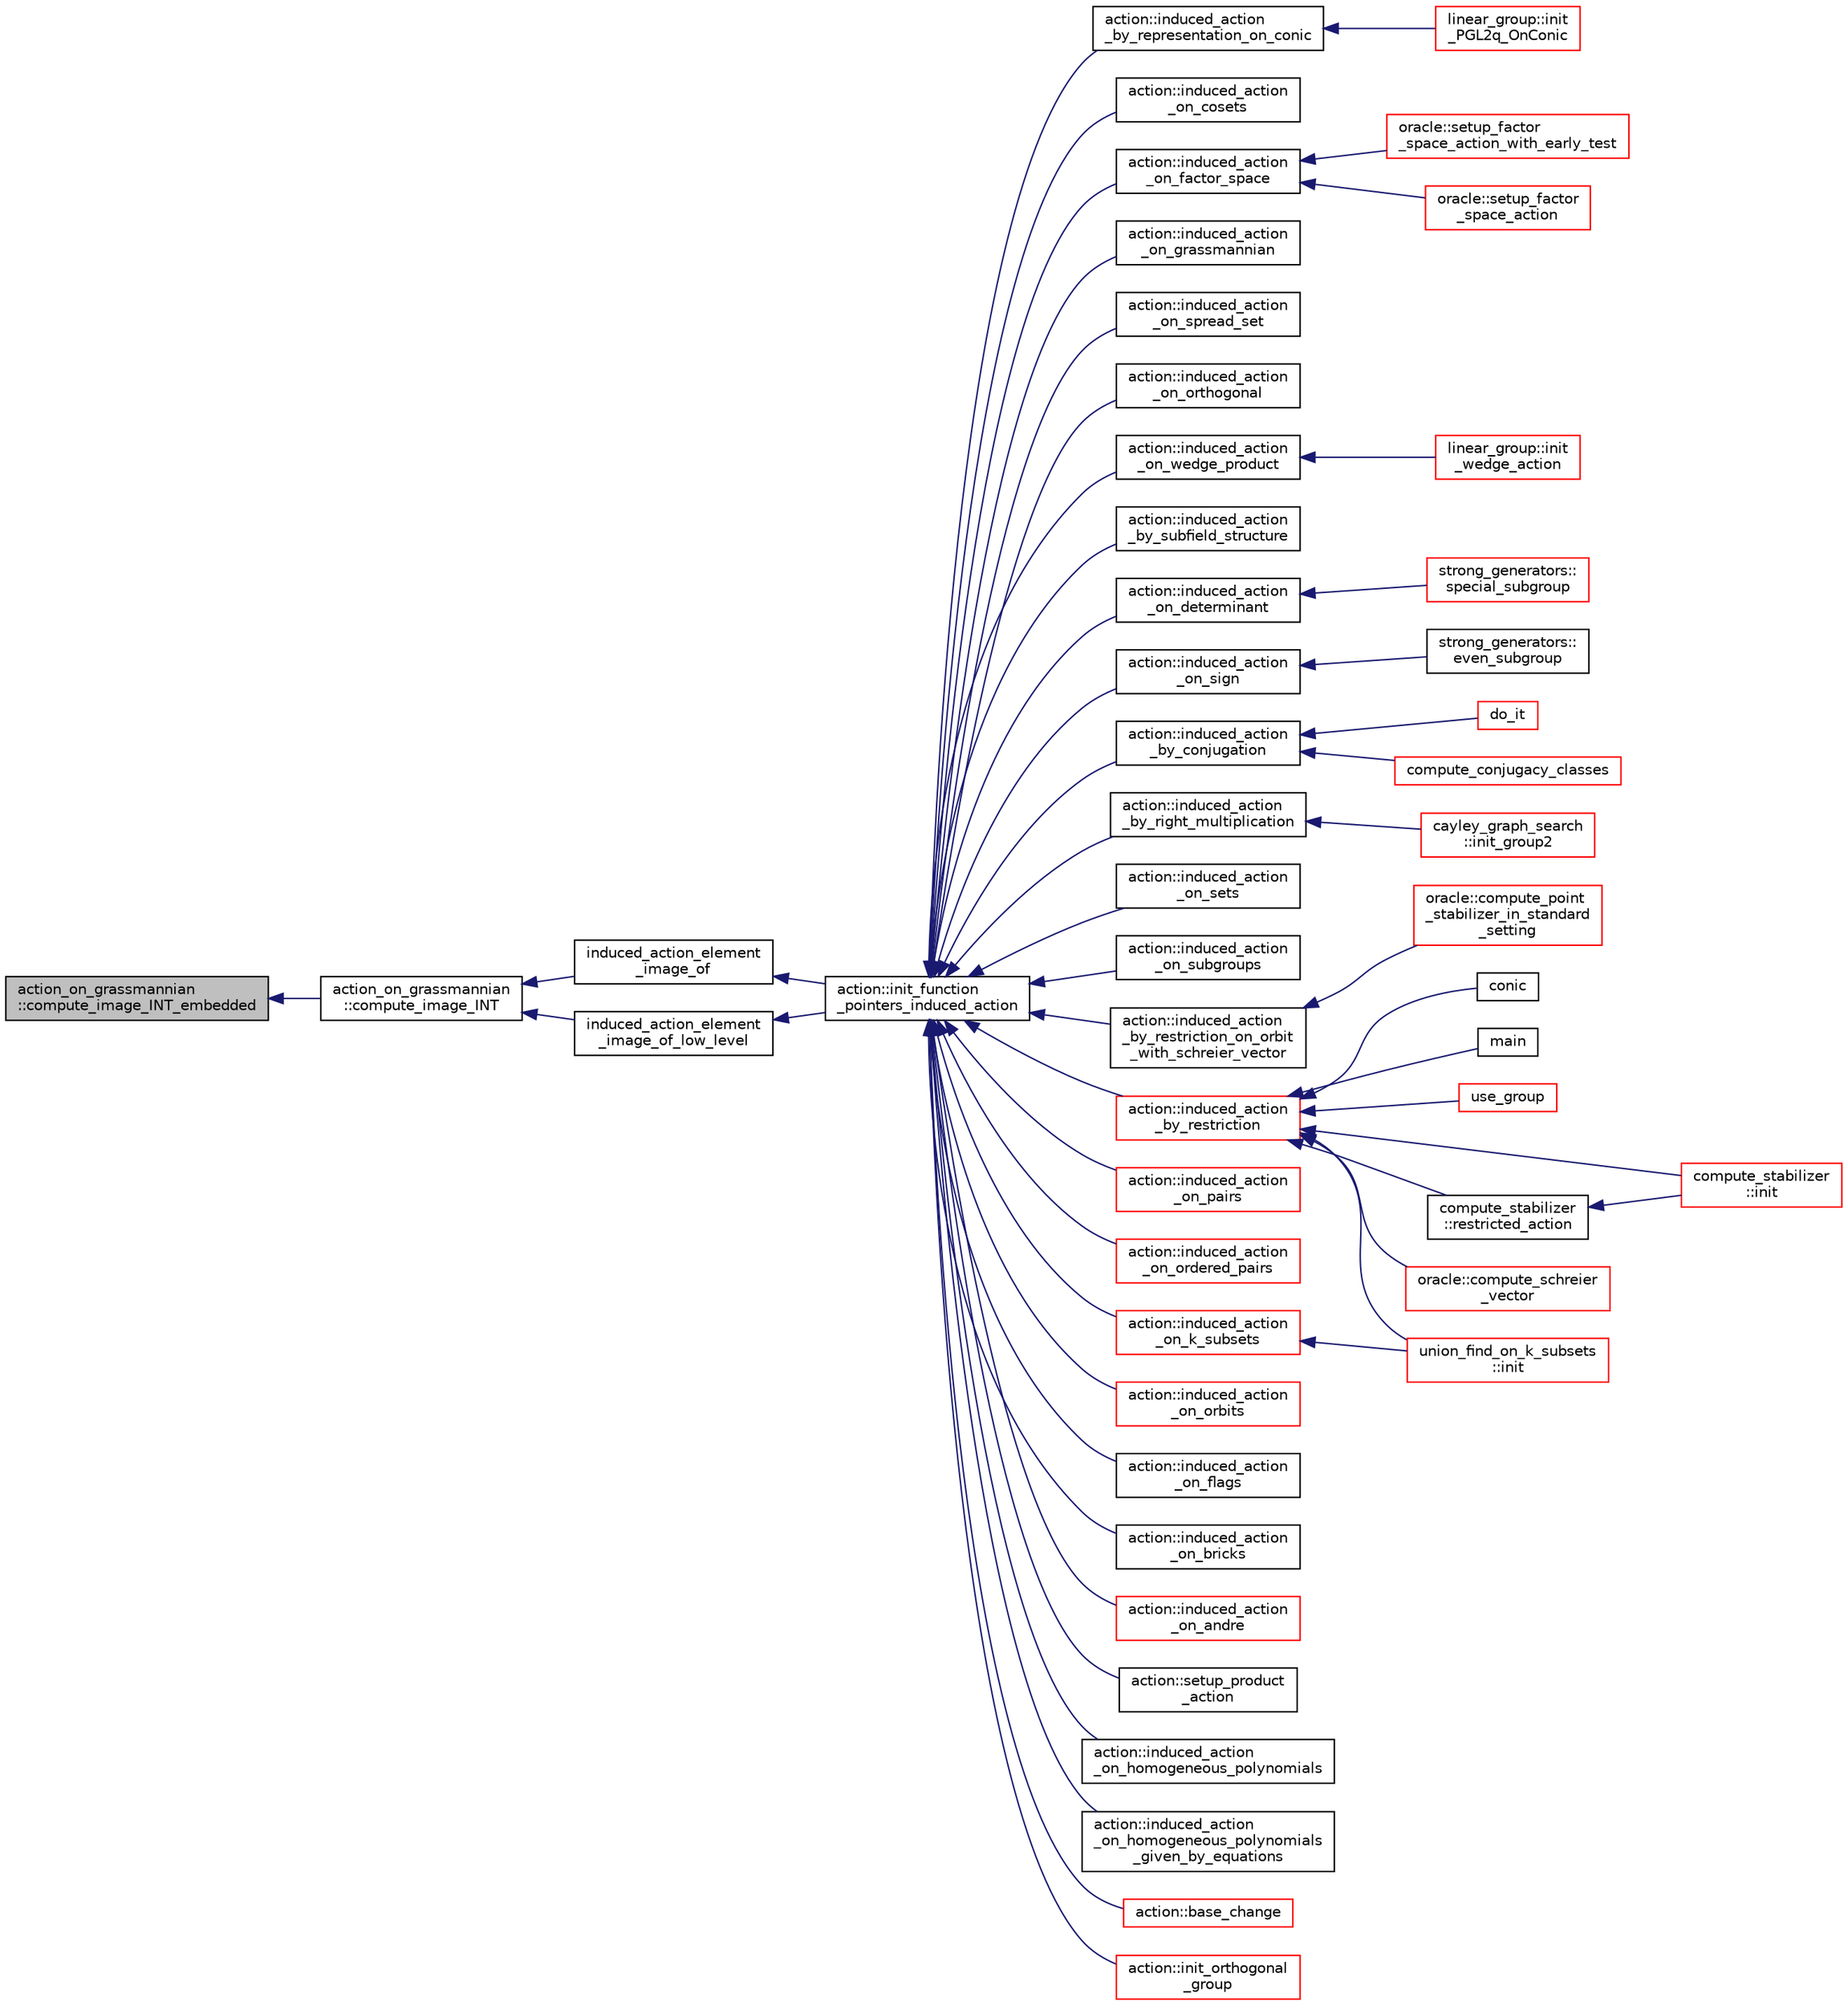 digraph "action_on_grassmannian::compute_image_INT_embedded"
{
  edge [fontname="Helvetica",fontsize="10",labelfontname="Helvetica",labelfontsize="10"];
  node [fontname="Helvetica",fontsize="10",shape=record];
  rankdir="LR";
  Node259 [label="action_on_grassmannian\l::compute_image_INT_embedded",height=0.2,width=0.4,color="black", fillcolor="grey75", style="filled", fontcolor="black"];
  Node259 -> Node260 [dir="back",color="midnightblue",fontsize="10",style="solid",fontname="Helvetica"];
  Node260 [label="action_on_grassmannian\l::compute_image_INT",height=0.2,width=0.4,color="black", fillcolor="white", style="filled",URL="$d9/ddf/classaction__on__grassmannian.html#a5379b51e0c1a96eaa1e087a8228604ca"];
  Node260 -> Node261 [dir="back",color="midnightblue",fontsize="10",style="solid",fontname="Helvetica"];
  Node261 [label="induced_action_element\l_image_of",height=0.2,width=0.4,color="black", fillcolor="white", style="filled",URL="$d3/d27/interface_8_c.html#a821850d6c3988dd122de0489cd36f0f0"];
  Node261 -> Node262 [dir="back",color="midnightblue",fontsize="10",style="solid",fontname="Helvetica"];
  Node262 [label="action::init_function\l_pointers_induced_action",height=0.2,width=0.4,color="black", fillcolor="white", style="filled",URL="$d2/d86/classaction.html#a3b9287d084b24f7a3b9532a7589c58de"];
  Node262 -> Node263 [dir="back",color="midnightblue",fontsize="10",style="solid",fontname="Helvetica"];
  Node263 [label="action::induced_action\l_by_representation_on_conic",height=0.2,width=0.4,color="black", fillcolor="white", style="filled",URL="$d2/d86/classaction.html#a228538e3f07bc186db8eb5da8b90f617"];
  Node263 -> Node264 [dir="back",color="midnightblue",fontsize="10",style="solid",fontname="Helvetica"];
  Node264 [label="linear_group::init\l_PGL2q_OnConic",height=0.2,width=0.4,color="red", fillcolor="white", style="filled",URL="$df/d5a/classlinear__group.html#a84c4d6e1849da4c6f8f096a1af2a8270"];
  Node262 -> Node271 [dir="back",color="midnightblue",fontsize="10",style="solid",fontname="Helvetica"];
  Node271 [label="action::induced_action\l_on_cosets",height=0.2,width=0.4,color="black", fillcolor="white", style="filled",URL="$d2/d86/classaction.html#acbdff5ffed42af6a01f07dffb2787237"];
  Node262 -> Node272 [dir="back",color="midnightblue",fontsize="10",style="solid",fontname="Helvetica"];
  Node272 [label="action::induced_action\l_on_factor_space",height=0.2,width=0.4,color="black", fillcolor="white", style="filled",URL="$d2/d86/classaction.html#af501ff2aa74fb6049bee5c01cd8b909b"];
  Node272 -> Node273 [dir="back",color="midnightblue",fontsize="10",style="solid",fontname="Helvetica"];
  Node273 [label="oracle::setup_factor\l_space_action_with_early_test",height=0.2,width=0.4,color="red", fillcolor="white", style="filled",URL="$d7/da7/classoracle.html#a7c26a85886666829e9727df91d2f01ad"];
  Node272 -> Node353 [dir="back",color="midnightblue",fontsize="10",style="solid",fontname="Helvetica"];
  Node353 [label="oracle::setup_factor\l_space_action",height=0.2,width=0.4,color="red", fillcolor="white", style="filled",URL="$d7/da7/classoracle.html#a181e076f112ba1f32f5fb4e8abebdb18"];
  Node262 -> Node354 [dir="back",color="midnightblue",fontsize="10",style="solid",fontname="Helvetica"];
  Node354 [label="action::induced_action\l_on_grassmannian",height=0.2,width=0.4,color="black", fillcolor="white", style="filled",URL="$d2/d86/classaction.html#a295b730ecc0b0bf30f714094fef956ea"];
  Node262 -> Node355 [dir="back",color="midnightblue",fontsize="10",style="solid",fontname="Helvetica"];
  Node355 [label="action::induced_action\l_on_spread_set",height=0.2,width=0.4,color="black", fillcolor="white", style="filled",URL="$d2/d86/classaction.html#a7c5839c650592f083dc850d81ed05a5b"];
  Node262 -> Node356 [dir="back",color="midnightblue",fontsize="10",style="solid",fontname="Helvetica"];
  Node356 [label="action::induced_action\l_on_orthogonal",height=0.2,width=0.4,color="black", fillcolor="white", style="filled",URL="$d2/d86/classaction.html#a4f191cee643a81d7f18a4d729084e945"];
  Node262 -> Node357 [dir="back",color="midnightblue",fontsize="10",style="solid",fontname="Helvetica"];
  Node357 [label="action::induced_action\l_on_wedge_product",height=0.2,width=0.4,color="black", fillcolor="white", style="filled",URL="$d2/d86/classaction.html#af13a5da25b8e8597ab695edff222fb6a"];
  Node357 -> Node358 [dir="back",color="midnightblue",fontsize="10",style="solid",fontname="Helvetica"];
  Node358 [label="linear_group::init\l_wedge_action",height=0.2,width=0.4,color="red", fillcolor="white", style="filled",URL="$df/d5a/classlinear__group.html#a16a8a2a5fdc535f2263210ca7943119e"];
  Node262 -> Node359 [dir="back",color="midnightblue",fontsize="10",style="solid",fontname="Helvetica"];
  Node359 [label="action::induced_action\l_by_subfield_structure",height=0.2,width=0.4,color="black", fillcolor="white", style="filled",URL="$d2/d86/classaction.html#add42951bdab176ceed6cc4af05dfa948"];
  Node262 -> Node360 [dir="back",color="midnightblue",fontsize="10",style="solid",fontname="Helvetica"];
  Node360 [label="action::induced_action\l_on_determinant",height=0.2,width=0.4,color="black", fillcolor="white", style="filled",URL="$d2/d86/classaction.html#aa6b9d3c2ded2cae185ee31f2200ad0b5"];
  Node360 -> Node361 [dir="back",color="midnightblue",fontsize="10",style="solid",fontname="Helvetica"];
  Node361 [label="strong_generators::\lspecial_subgroup",height=0.2,width=0.4,color="red", fillcolor="white", style="filled",URL="$dc/d09/classstrong__generators.html#a78e9e4d012bb440194e2874c40ca9e29"];
  Node262 -> Node363 [dir="back",color="midnightblue",fontsize="10",style="solid",fontname="Helvetica"];
  Node363 [label="action::induced_action\l_on_sign",height=0.2,width=0.4,color="black", fillcolor="white", style="filled",URL="$d2/d86/classaction.html#ab17b07971b94eae7c5efa21b33f643f1"];
  Node363 -> Node364 [dir="back",color="midnightblue",fontsize="10",style="solid",fontname="Helvetica"];
  Node364 [label="strong_generators::\leven_subgroup",height=0.2,width=0.4,color="black", fillcolor="white", style="filled",URL="$dc/d09/classstrong__generators.html#a8c1a171968f012ec245b0487a6af66e0"];
  Node262 -> Node365 [dir="back",color="midnightblue",fontsize="10",style="solid",fontname="Helvetica"];
  Node365 [label="action::induced_action\l_by_conjugation",height=0.2,width=0.4,color="black", fillcolor="white", style="filled",URL="$d2/d86/classaction.html#a45fb7703c6acac791acdcde339d21cc2"];
  Node365 -> Node366 [dir="back",color="midnightblue",fontsize="10",style="solid",fontname="Helvetica"];
  Node366 [label="do_it",height=0.2,width=0.4,color="red", fillcolor="white", style="filled",URL="$da/da3/burnside_8_c.html#a6a1ed4d46bdb13e56112f47f0565c25b"];
  Node365 -> Node368 [dir="back",color="midnightblue",fontsize="10",style="solid",fontname="Helvetica"];
  Node368 [label="compute_conjugacy_classes",height=0.2,width=0.4,color="red", fillcolor="white", style="filled",URL="$dc/dd4/group__actions_8h.html#a3a3f311d8e19e481707b3e54dbb35066"];
  Node262 -> Node373 [dir="back",color="midnightblue",fontsize="10",style="solid",fontname="Helvetica"];
  Node373 [label="action::induced_action\l_by_right_multiplication",height=0.2,width=0.4,color="black", fillcolor="white", style="filled",URL="$d2/d86/classaction.html#aafa2818d9d98046507e2754938be0c04"];
  Node373 -> Node374 [dir="back",color="midnightblue",fontsize="10",style="solid",fontname="Helvetica"];
  Node374 [label="cayley_graph_search\l::init_group2",height=0.2,width=0.4,color="red", fillcolor="white", style="filled",URL="$de/dae/classcayley__graph__search.html#ac765646a4795740d7ac0a9407bf35f32"];
  Node262 -> Node376 [dir="back",color="midnightblue",fontsize="10",style="solid",fontname="Helvetica"];
  Node376 [label="action::induced_action\l_on_sets",height=0.2,width=0.4,color="black", fillcolor="white", style="filled",URL="$d2/d86/classaction.html#a09639acee6b88644c103b17050cc32f1"];
  Node262 -> Node377 [dir="back",color="midnightblue",fontsize="10",style="solid",fontname="Helvetica"];
  Node377 [label="action::induced_action\l_on_subgroups",height=0.2,width=0.4,color="black", fillcolor="white", style="filled",URL="$d2/d86/classaction.html#ad0de7ea45a2a73c1b8e0f52ee3ce4610"];
  Node262 -> Node378 [dir="back",color="midnightblue",fontsize="10",style="solid",fontname="Helvetica"];
  Node378 [label="action::induced_action\l_by_restriction_on_orbit\l_with_schreier_vector",height=0.2,width=0.4,color="black", fillcolor="white", style="filled",URL="$d2/d86/classaction.html#ad3ddab72625d9bebe7ac8eaef488cf4c"];
  Node378 -> Node379 [dir="back",color="midnightblue",fontsize="10",style="solid",fontname="Helvetica"];
  Node379 [label="oracle::compute_point\l_stabilizer_in_standard\l_setting",height=0.2,width=0.4,color="red", fillcolor="white", style="filled",URL="$d7/da7/classoracle.html#afa7b2b71cd2ccbb807a740d6e1085982"];
  Node262 -> Node380 [dir="back",color="midnightblue",fontsize="10",style="solid",fontname="Helvetica"];
  Node380 [label="action::induced_action\l_by_restriction",height=0.2,width=0.4,color="red", fillcolor="white", style="filled",URL="$d2/d86/classaction.html#a37c21f74a97c921d882a308370c06357"];
  Node380 -> Node284 [dir="back",color="midnightblue",fontsize="10",style="solid",fontname="Helvetica"];
  Node284 [label="conic",height=0.2,width=0.4,color="black", fillcolor="white", style="filled",URL="$d4/de8/conic_8_c.html#a96def9474b981a9d5831a9b48d85d652"];
  Node380 -> Node381 [dir="back",color="midnightblue",fontsize="10",style="solid",fontname="Helvetica"];
  Node381 [label="main",height=0.2,width=0.4,color="black", fillcolor="white", style="filled",URL="$d5/d0d/apps_2projective__space_2polar_8_c.html#a217dbf8b442f20279ea00b898af96f52"];
  Node380 -> Node311 [dir="back",color="midnightblue",fontsize="10",style="solid",fontname="Helvetica"];
  Node311 [label="use_group",height=0.2,width=0.4,color="red", fillcolor="white", style="filled",URL="$d9/d9f/all__cliques_8_c.html#aba62531e97173264c39afe2c7857af31"];
  Node380 -> Node382 [dir="back",color="midnightblue",fontsize="10",style="solid",fontname="Helvetica"];
  Node382 [label="union_find_on_k_subsets\l::init",height=0.2,width=0.4,color="red", fillcolor="white", style="filled",URL="$d3/d1b/classunion__find__on__k__subsets.html#aad0de310a8e8df1ff78ee2eaf3ec1e54"];
  Node380 -> Node384 [dir="back",color="midnightblue",fontsize="10",style="solid",fontname="Helvetica"];
  Node384 [label="compute_stabilizer\l::init",height=0.2,width=0.4,color="red", fillcolor="white", style="filled",URL="$d8/d30/classcompute__stabilizer.html#a36a1729430f317a65559220a8206a7d7"];
  Node380 -> Node389 [dir="back",color="midnightblue",fontsize="10",style="solid",fontname="Helvetica"];
  Node389 [label="compute_stabilizer\l::restricted_action",height=0.2,width=0.4,color="black", fillcolor="white", style="filled",URL="$d8/d30/classcompute__stabilizer.html#a895df470da0ac14f812c3c4b6f2280b9"];
  Node389 -> Node384 [dir="back",color="midnightblue",fontsize="10",style="solid",fontname="Helvetica"];
  Node380 -> Node390 [dir="back",color="midnightblue",fontsize="10",style="solid",fontname="Helvetica"];
  Node390 [label="oracle::compute_schreier\l_vector",height=0.2,width=0.4,color="red", fillcolor="white", style="filled",URL="$d7/da7/classoracle.html#a1ba7d398b51ed70f89b5ea54adb7b089"];
  Node262 -> Node420 [dir="back",color="midnightblue",fontsize="10",style="solid",fontname="Helvetica"];
  Node420 [label="action::induced_action\l_on_pairs",height=0.2,width=0.4,color="red", fillcolor="white", style="filled",URL="$d2/d86/classaction.html#a4b01c7b3cc749218e9dbd84b9fed90b3"];
  Node262 -> Node422 [dir="back",color="midnightblue",fontsize="10",style="solid",fontname="Helvetica"];
  Node422 [label="action::induced_action\l_on_ordered_pairs",height=0.2,width=0.4,color="red", fillcolor="white", style="filled",URL="$d2/d86/classaction.html#ad290e0cc115881e0b9ddab7f7071975e"];
  Node262 -> Node423 [dir="back",color="midnightblue",fontsize="10",style="solid",fontname="Helvetica"];
  Node423 [label="action::induced_action\l_on_k_subsets",height=0.2,width=0.4,color="red", fillcolor="white", style="filled",URL="$d2/d86/classaction.html#a2eb6058853cffc4c099099e07ecbe612"];
  Node423 -> Node382 [dir="back",color="midnightblue",fontsize="10",style="solid",fontname="Helvetica"];
  Node262 -> Node425 [dir="back",color="midnightblue",fontsize="10",style="solid",fontname="Helvetica"];
  Node425 [label="action::induced_action\l_on_orbits",height=0.2,width=0.4,color="red", fillcolor="white", style="filled",URL="$d2/d86/classaction.html#a875913e4919877fe3dcae039ce44d7d8"];
  Node262 -> Node429 [dir="back",color="midnightblue",fontsize="10",style="solid",fontname="Helvetica"];
  Node429 [label="action::induced_action\l_on_flags",height=0.2,width=0.4,color="black", fillcolor="white", style="filled",URL="$d2/d86/classaction.html#afb1ac2fda2a79462e38c133330982341"];
  Node262 -> Node430 [dir="back",color="midnightblue",fontsize="10",style="solid",fontname="Helvetica"];
  Node430 [label="action::induced_action\l_on_bricks",height=0.2,width=0.4,color="black", fillcolor="white", style="filled",URL="$d2/d86/classaction.html#a71c71472fda2eefb125cd852d5feb306"];
  Node262 -> Node431 [dir="back",color="midnightblue",fontsize="10",style="solid",fontname="Helvetica"];
  Node431 [label="action::induced_action\l_on_andre",height=0.2,width=0.4,color="red", fillcolor="white", style="filled",URL="$d2/d86/classaction.html#a917efe5d7ae49b86dbf397540939fea4"];
  Node262 -> Node433 [dir="back",color="midnightblue",fontsize="10",style="solid",fontname="Helvetica"];
  Node433 [label="action::setup_product\l_action",height=0.2,width=0.4,color="black", fillcolor="white", style="filled",URL="$d2/d86/classaction.html#a35c717fb546189c007a89bb7b133e2f6"];
  Node262 -> Node434 [dir="back",color="midnightblue",fontsize="10",style="solid",fontname="Helvetica"];
  Node434 [label="action::induced_action\l_on_homogeneous_polynomials",height=0.2,width=0.4,color="black", fillcolor="white", style="filled",URL="$d2/d86/classaction.html#acafe8fb1e63926ce35338a292b621f8a"];
  Node262 -> Node435 [dir="back",color="midnightblue",fontsize="10",style="solid",fontname="Helvetica"];
  Node435 [label="action::induced_action\l_on_homogeneous_polynomials\l_given_by_equations",height=0.2,width=0.4,color="black", fillcolor="white", style="filled",URL="$d2/d86/classaction.html#a8f8df8dabfaa711297c20d44a2c1946a"];
  Node262 -> Node436 [dir="back",color="midnightblue",fontsize="10",style="solid",fontname="Helvetica"];
  Node436 [label="action::base_change",height=0.2,width=0.4,color="red", fillcolor="white", style="filled",URL="$d2/d86/classaction.html#a1cab1a81da804692affaf9b7060c90f6"];
  Node262 -> Node464 [dir="back",color="midnightblue",fontsize="10",style="solid",fontname="Helvetica"];
  Node464 [label="action::init_orthogonal\l_group",height=0.2,width=0.4,color="red", fillcolor="white", style="filled",URL="$d2/d86/classaction.html#a2cfe124956ed67d8b7a927bb44847cc2"];
  Node260 -> Node472 [dir="back",color="midnightblue",fontsize="10",style="solid",fontname="Helvetica"];
  Node472 [label="induced_action_element\l_image_of_low_level",height=0.2,width=0.4,color="black", fillcolor="white", style="filled",URL="$d3/d27/interface_8_c.html#aa4bc5f68829829d9a41223c260c658c5"];
  Node472 -> Node262 [dir="back",color="midnightblue",fontsize="10",style="solid",fontname="Helvetica"];
}
